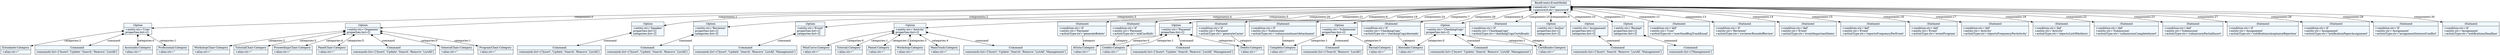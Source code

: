 
    digraph xtext {
    fontname = "Bitstream Vera Sans"
    fontsize = 8
    node[
        shape=record,
        style=filled,
        fillcolor=aliceblue
    ]
    nodesep = 0.3
    edge[dir=black,arrowtail=empty]


4369860592 -> 4369794104 [label="components:0" arrowtail=diamond dir=both]
4369794104 -> 4369795952 [label="categories:0" arrowtail=diamond dir=both]
4369795952[label="{Associado:Category|+alias:str=''\l}"]
4369794104 -> 4369795784 [label="categories:1" arrowtail=diamond dir=both]
4369795784[label="{Profissional:Category|+alias:str=''\l}"]
4369794104 -> 4369794160 [label="categories:2" arrowtail=diamond dir=both]
4369794160[label="{Estudante:Category|+alias:str=''\l}"]
4369794104 -> 4369796904 [label="command" arrowtail=diamond dir=both]
4369796904[label="{:Command|commands:list=['Insert','Update','Search','Remove','ListAll']\l}"]
4369794104[label="{:Option|+entity:str='User'\lproperties:list=[]\l}"]
4369860592 -> 4369795112 [label="components:1" arrowtail=diamond dir=both]
4369795112 -> 4369794720 [label="categories:0" arrowtail=diamond dir=both]
4369794720[label="{GeneralChair:Category|+alias:str=''\l}"]
4369795112 -> 4369899816 [label="categories:1" arrowtail=diamond dir=both]
4369899816[label="{ProgramChair:Category|+alias:str=''\l}"]
4369795112 -> 4369899928 [label="categories:2" arrowtail=diamond dir=both]
4369899928[label="{WorkshopChair:Category|+alias:str=''\l}"]
4369795112 -> 4369900040 [label="categories:3" arrowtail=diamond dir=both]
4369900040[label="{TutorialChair:Category|+alias:str=''\l}"]
4369795112 -> 4369900096 [label="categories:4" arrowtail=diamond dir=both]
4369900096[label="{ProceedingsChair:Category|+alias:str=''\l}"]
4369795112 -> 4369900152 [label="categories:5" arrowtail=diamond dir=both]
4369900152[label="{PanelChair:Category|+alias:str=''\l}"]
4369795112 -> 4369793656 [label="command" arrowtail=diamond dir=both]
4369793656[label="{:Command|commands:list=['Insert','Update','Search','Remove','ListAll']\l}"]
4369795112[label="{:Option|+entity:str='Organizer'\lproperties:list=[]\l}"]
4369860592 -> 4369796512 [label="components:2" arrowtail=diamond dir=both]
4369796512 -> 4369900264 [label="command" arrowtail=diamond dir=both]
4369900264[label="{:Command|commands:list=['Insert','Update','Search','Remove','ListAll']\l}"]
4369796512[label="{:Option|+entity:str='Speaker'\lproperties:list=[]\lcategories:list=[]\l}"]
4369860592 -> 4369793544 [label="components:3" arrowtail=diamond dir=both]
4369793544 -> 4369900320 [label="command" arrowtail=diamond dir=both]
4369900320[label="{:Command|commands:list=['Insert','Update','Search','Remove','ListAll']\l}"]
4369793544[label="{:Option|+entity:str='Reviewer'\lproperties:list=[]\lcategories:list=[]\l}"]
4369860592 -> 4369900208 [label="components:4" arrowtail=diamond dir=both]
4369900208 -> 4369900432 [label="command" arrowtail=diamond dir=both]
4369900432[label="{:Command|commands:list=['Insert','Update','Search','Remove','ListAll','Management']\l}"]
4369900208[label="{:Option|+entity:str='Event'\lproperties:list=[]\lcategories:list=[]\l}"]
4369860592 -> 4369899872 [label="components:5" arrowtail=diamond dir=both]
4369899872 -> 4369900600 [label="categories:0" arrowtail=diamond dir=both]
4369900600[label="{MiniCurso:Category|+alias:str=''\l}"]
4369899872 -> 4369900656 [label="categories:1" arrowtail=diamond dir=both]
4369900656[label="{Tutorial:Category|+alias:str=''\l}"]
4369899872 -> 4369900768 [label="categories:2" arrowtail=diamond dir=both]
4369900768[label="{Painel:Category|+alias:str=''\l}"]
4369899872 -> 4369900824 [label="categories:3" arrowtail=diamond dir=both]
4369900824[label="{Workshop:Category|+alias:str=''\l}"]
4369899872 -> 4369900880 [label="categories:4" arrowtail=diamond dir=both]
4369900880[label="{MainTrack:Category|+alias:str=''\l}"]
4369899872 -> 4369900488 [label="command" arrowtail=diamond dir=both]
4369900488[label="{:Command|commands:list=['Insert','Update','Search','Remove','ListAll','Management']\l}"]
4369899872[label="{:Option|+entity:str='Activity'\lproperties:list=[]\l}"]
4369860592 -> 4369900376 [label="components:6" arrowtail=diamond dir=both]
4369900376 -> 4369900712 [label="categories:0" arrowtail=diamond dir=both]
4369900712[label="{AVista:Category|+alias:str=''\l}"]
4369900376 -> 4369901048 [label="categories:1" arrowtail=diamond dir=both]
4369901048[label="{Credito:Category|+alias:str=''\l}"]
4369900376 -> 4369901160 [label="categories:2" arrowtail=diamond dir=both]
4369901160[label="{Debito:Category|+alias:str=''\l}"]
4369900376 -> 4369900936 [label="command" arrowtail=diamond dir=both]
4369900936[label="{:Command|commands:list=['Insert','Update','Search','Remove','ListAll','Management']\l}"]
4369900376[label="{:Option|+entity:str='Payment'\lproperties:list=[]\l}"]
4369860592 -> 4369900544 [label="components:7" arrowtail=diamond dir=both]
4369900544 -> 4369901104 [label="categories:0" arrowtail=diamond dir=both]
4369901104[label="{Parcial:Category|+alias:str=''\l}"]
4369900544 -> 4369901328 [label="categories:1" arrowtail=diamond dir=both]
4369901328[label="{Completa:Category|+alias:str=''\l}"]
4369900544 -> 4369901216 [label="command" arrowtail=diamond dir=both]
4369901216[label="{:Command|commands:list=['Search','Remove','ListAll']\l}"]
4369900544[label="{:Option|+entity:str='Submission'\lproperties:list=[]\l}"]
4369860592 -> 4369900992 [label="components:8" arrowtail=diamond dir=both]
4369900992 -> 4369901384 [label="categories:0" arrowtail=diamond dir=both]
4369901384[label="{Atestado:Category|+alias:str=''\l}"]
4369900992 -> 4369901552 [label="categories:1" arrowtail=diamond dir=both]
4369901552[label="{Certificado:Category|+alias:str=''\l}"]
4369900992 -> 4369901440 [label="command" arrowtail=diamond dir=both]
4369901440[label="{:Command|commands:list=['Insert','Update','Search','Remove','ListAll','Management']\l}"]
4369900992[label="{:Option|+entity:str='CheckingCopy'\lproperties:list=[]\l}"]
4369860592 -> 4369901272 [label="components:9" arrowtail=diamond dir=both]
4369901272[label="{:Option|+entity:str='Author'\lproperties:list=[]\lcategories:list=[]\l}"]
4369860592 -> 4369901496 [label="components:10" arrowtail=diamond dir=both]
4369901496 -> 4369901608 [label="command" arrowtail=diamond dir=both]
4369901608[label="{:Command|commands:list=['Insert','Search','Remove','ListAll','Management']\l}"]
4369901496[label="{:Option|+entity:str='Assignment'\lproperties:list=[]\lcategories:list=[]\l}"]
4369860592 -> 4369901720 [label="components:11" arrowtail=diamond dir=both]
4369901720 -> 4369901832 [label="command" arrowtail=diamond dir=both]
4369901832[label="{:Command|commands:list=['Management']\l}"]
4369901720[label="{:Option|+entity:str='Receipt'\lproperties:list=[]\lcategories:list=[]\l}"]
4369860592 -> 4369901664 [label="components:12" arrowtail=diamond dir=both]
4369901664[label="{:Statment|+condition:str='def'\l+entity:str='User'\l+actionType:str='userSendBugTrackEmail'\l}"]
4369860592 -> 4369901776 [label="components:13" arrowtail=diamond dir=both]
4369901776[label="{:Statment|+condition:str='if'\l+entity:str='Reviewer'\l+actionType:str='reviewerRoundofReview'\l}"]
4369860592 -> 4369901944 [label="components:14" arrowtail=diamond dir=both]
4369901944[label="{:Statment|+condition:str='def'\l+entity:str='Event'\l+actionType:str='eventImportantDates'\l}"]
4369860592 -> 4369902000 [label="components:15" arrowtail=diamond dir=both]
4369902000[label="{:Statment|+condition:str='def'\l+entity:str='Event'\l+actionType:str='reportsFrequencyPerEvent'\l}"]
4369860592 -> 4369902056 [label="components:16" arrowtail=diamond dir=both]
4369902056[label="{:Statment|+condition:str='def'\l+entity:str='Event'\l+actionType:str='eventProgram'\l}"]
4369860592 -> 4369902112 [label="components:17" arrowtail=diamond dir=both]
4369902112[label="{:Statment|+condition:str='def'\l+entity:str='Activity'\l+actionType:str='reportsFrequencyPerActivity'\l}"]
4369860592 -> 4369902168 [label="components:18" arrowtail=diamond dir=both]
4369902168[label="{:Statment|+condition:str='def'\l+entity:str='Activity'\l+actionType:str='reportsListOfAuthors'\l}"]
4369860592 -> 4369902224 [label="components:19" arrowtail=diamond dir=both]
4369902224 -> 4369901160 [label="category" ]
4369902224[label="{:Statment|+condition:str='if'\l+entity:str='Payment'\l+actionType:str='generateCarne'\l}"]
4369860592 -> 4369902280 [label="components:20" arrowtail=diamond dir=both]
4369902280 -> 4369900712 [label="category" ]
4369902280[label="{:Statment|+condition:str='if'\l+entity:str='Payment'\l+actionType:str='generateBoleto'\l}"]
4369860592 -> 4369902392 [label="components:21" arrowtail=diamond dir=both]
4369902392 -> 4369901048 [label="category" ]
4369902392[label="{:Statment|+condition:str='if'\l+entity:str='Payment'\l+actionType:str='askCardInfo'\l}"]
4369860592 -> 4369902504 [label="components:22" arrowtail=diamond dir=both]
4369902504[label="{:Statment|+condition:str='def'\l+entity:str='Submission'\l+actionType:str='submissionCompleteInsert'\l}"]
4369860592 -> 4369902616 [label="components:23" arrowtail=diamond dir=both]
4369902616[label="{:Statment|+condition:str='def'\l+entity:str='Submission'\l+actionType:str='submissionPartialInsert'\l}"]
4369860592 -> 4369902672 [label="components:24" arrowtail=diamond dir=both]
4369902672 -> 4369901328 [label="category" ]
4369902672[label="{:Statment|+condition:str='if'\l+entity:str='Submission'\l+actionType:str='submissionInsertAttachment'\l}"]
4369860592 -> 4369902728 [label="components:25" arrowtail=diamond dir=both]
4369902728 -> 4369901552 [label="category" ]
4369902728[label="{:Statment|+condition:str='if'\l+entity:str='CheckingCopy'\l+actionType:str='checkingCopyCertificado'\l}"]
4369860592 -> 4369902840 [label="components:26" arrowtail=diamond dir=both]
4369902840 -> 4369901384 [label="category" ]
4369902840[label="{:Statment|+condition:str='if'\l+entity:str='CheckingCopy'\l+actionType:str='checkingCopyAtestado'\l}"]
4369860592 -> 4369902952 [label="components:27" arrowtail=diamond dir=both]
4369902952[label="{:Statment|+condition:str='if'\l+entity:str='Assignment'\l+actionType:str='notificationsAceptanceRejection'\l}"]
4369860592 -> 4369903064 [label="components:28" arrowtail=diamond dir=both]
4369903064[label="{:Statment|+condition:str='if'\l+entity:str='Assignment'\l+actionType:str='notificationPaperAssignment'\l}"]
4369860592 -> 4369903120 [label="components:29" arrowtail=diamond dir=both]
4369903120[label="{:Statment|+condition:str='if'\l+entity:str='Assignment'\l+actionType:str='assignmentInterestConflict'\l}"]
4369860592 -> 4369903176 [label="components:30" arrowtail=diamond dir=both]
4369903176[label="{:Statment|+condition:str='if'\l+entity:str='Assignment'\l+actionType:str='notificationsDeadline'\l}"]
4369860592[label="{RiseEvents:EventModel|+email:str='rise'\l+password:str='password'\l}"]

}
